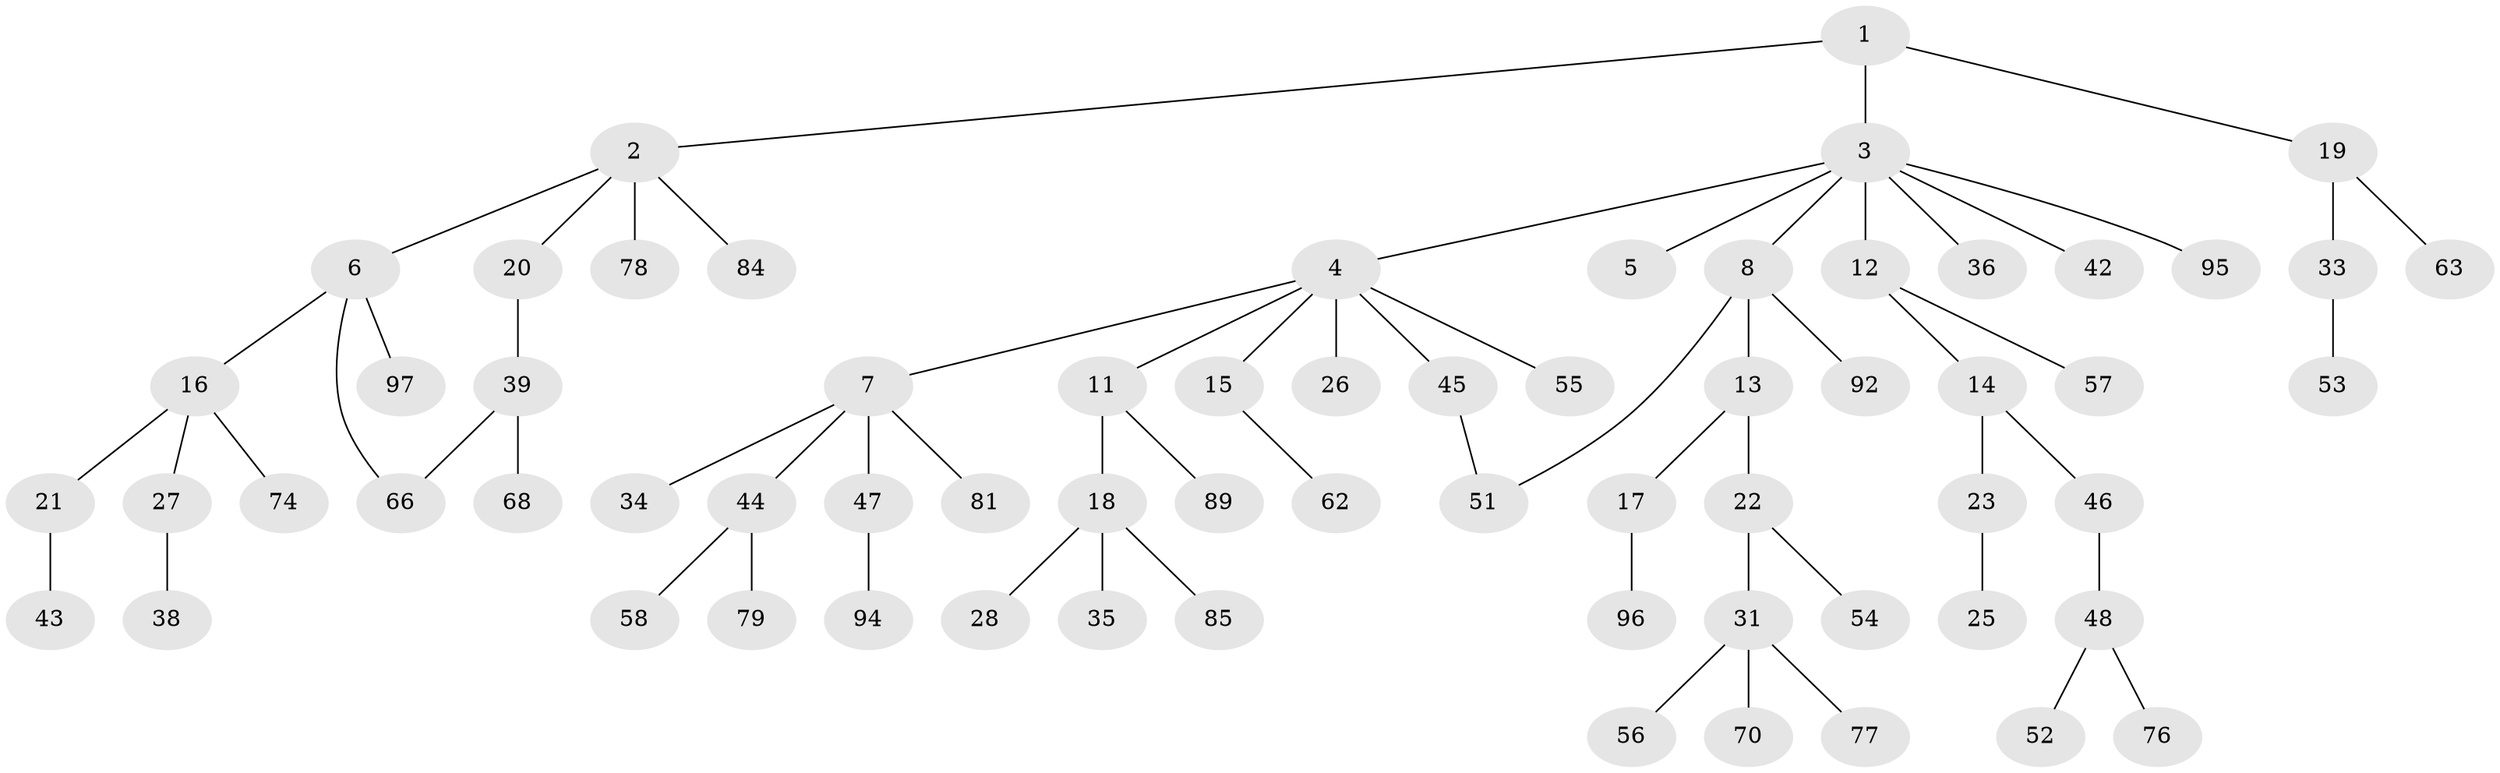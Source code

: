 // Generated by graph-tools (version 1.1) at 2025/23/03/03/25 07:23:30]
// undirected, 66 vertices, 67 edges
graph export_dot {
graph [start="1"]
  node [color=gray90,style=filled];
  1 [super="+40"];
  2 [super="+72"];
  3 [super="+9"];
  4 [super="+24"];
  5 [super="+41"];
  6 [super="+10"];
  7 [super="+69"];
  8 [super="+30"];
  11 [super="+75"];
  12 [super="+29"];
  13;
  14 [super="+37"];
  15;
  16 [super="+64"];
  17 [super="+93"];
  18 [super="+91"];
  19 [super="+67"];
  20;
  21;
  22 [super="+59"];
  23;
  25 [super="+32"];
  26;
  27;
  28;
  31 [super="+50"];
  33;
  34;
  35;
  36 [super="+49"];
  38 [super="+86"];
  39 [super="+80"];
  42;
  43;
  44 [super="+61"];
  45 [super="+71"];
  46 [super="+60"];
  47 [super="+87"];
  48 [super="+73"];
  51 [super="+98"];
  52;
  53;
  54 [super="+82"];
  55;
  56;
  57;
  58;
  62 [super="+65"];
  63 [super="+83"];
  66 [super="+88"];
  68;
  70;
  74;
  76;
  77;
  78;
  79;
  81;
  84 [super="+90"];
  85;
  89;
  92;
  94;
  95;
  96;
  97;
  1 -- 2;
  1 -- 3;
  1 -- 19;
  2 -- 6;
  2 -- 20;
  2 -- 84;
  2 -- 78;
  3 -- 4;
  3 -- 5;
  3 -- 8;
  3 -- 12;
  3 -- 36;
  3 -- 42;
  3 -- 95;
  4 -- 7;
  4 -- 11;
  4 -- 15;
  4 -- 26;
  4 -- 45;
  4 -- 55;
  6 -- 16;
  6 -- 66;
  6 -- 97;
  7 -- 34;
  7 -- 44;
  7 -- 47;
  7 -- 81;
  8 -- 13;
  8 -- 51;
  8 -- 92;
  11 -- 18;
  11 -- 89;
  12 -- 14;
  12 -- 57;
  13 -- 17;
  13 -- 22;
  14 -- 23;
  14 -- 46;
  15 -- 62;
  16 -- 21;
  16 -- 27;
  16 -- 74;
  17 -- 96;
  18 -- 28;
  18 -- 35;
  18 -- 85;
  19 -- 33;
  19 -- 63;
  20 -- 39;
  21 -- 43;
  22 -- 31;
  22 -- 54;
  23 -- 25;
  27 -- 38;
  31 -- 56;
  31 -- 77;
  31 -- 70;
  33 -- 53;
  39 -- 68;
  39 -- 66;
  44 -- 58;
  44 -- 79;
  45 -- 51;
  46 -- 48;
  47 -- 94;
  48 -- 52;
  48 -- 76;
}
